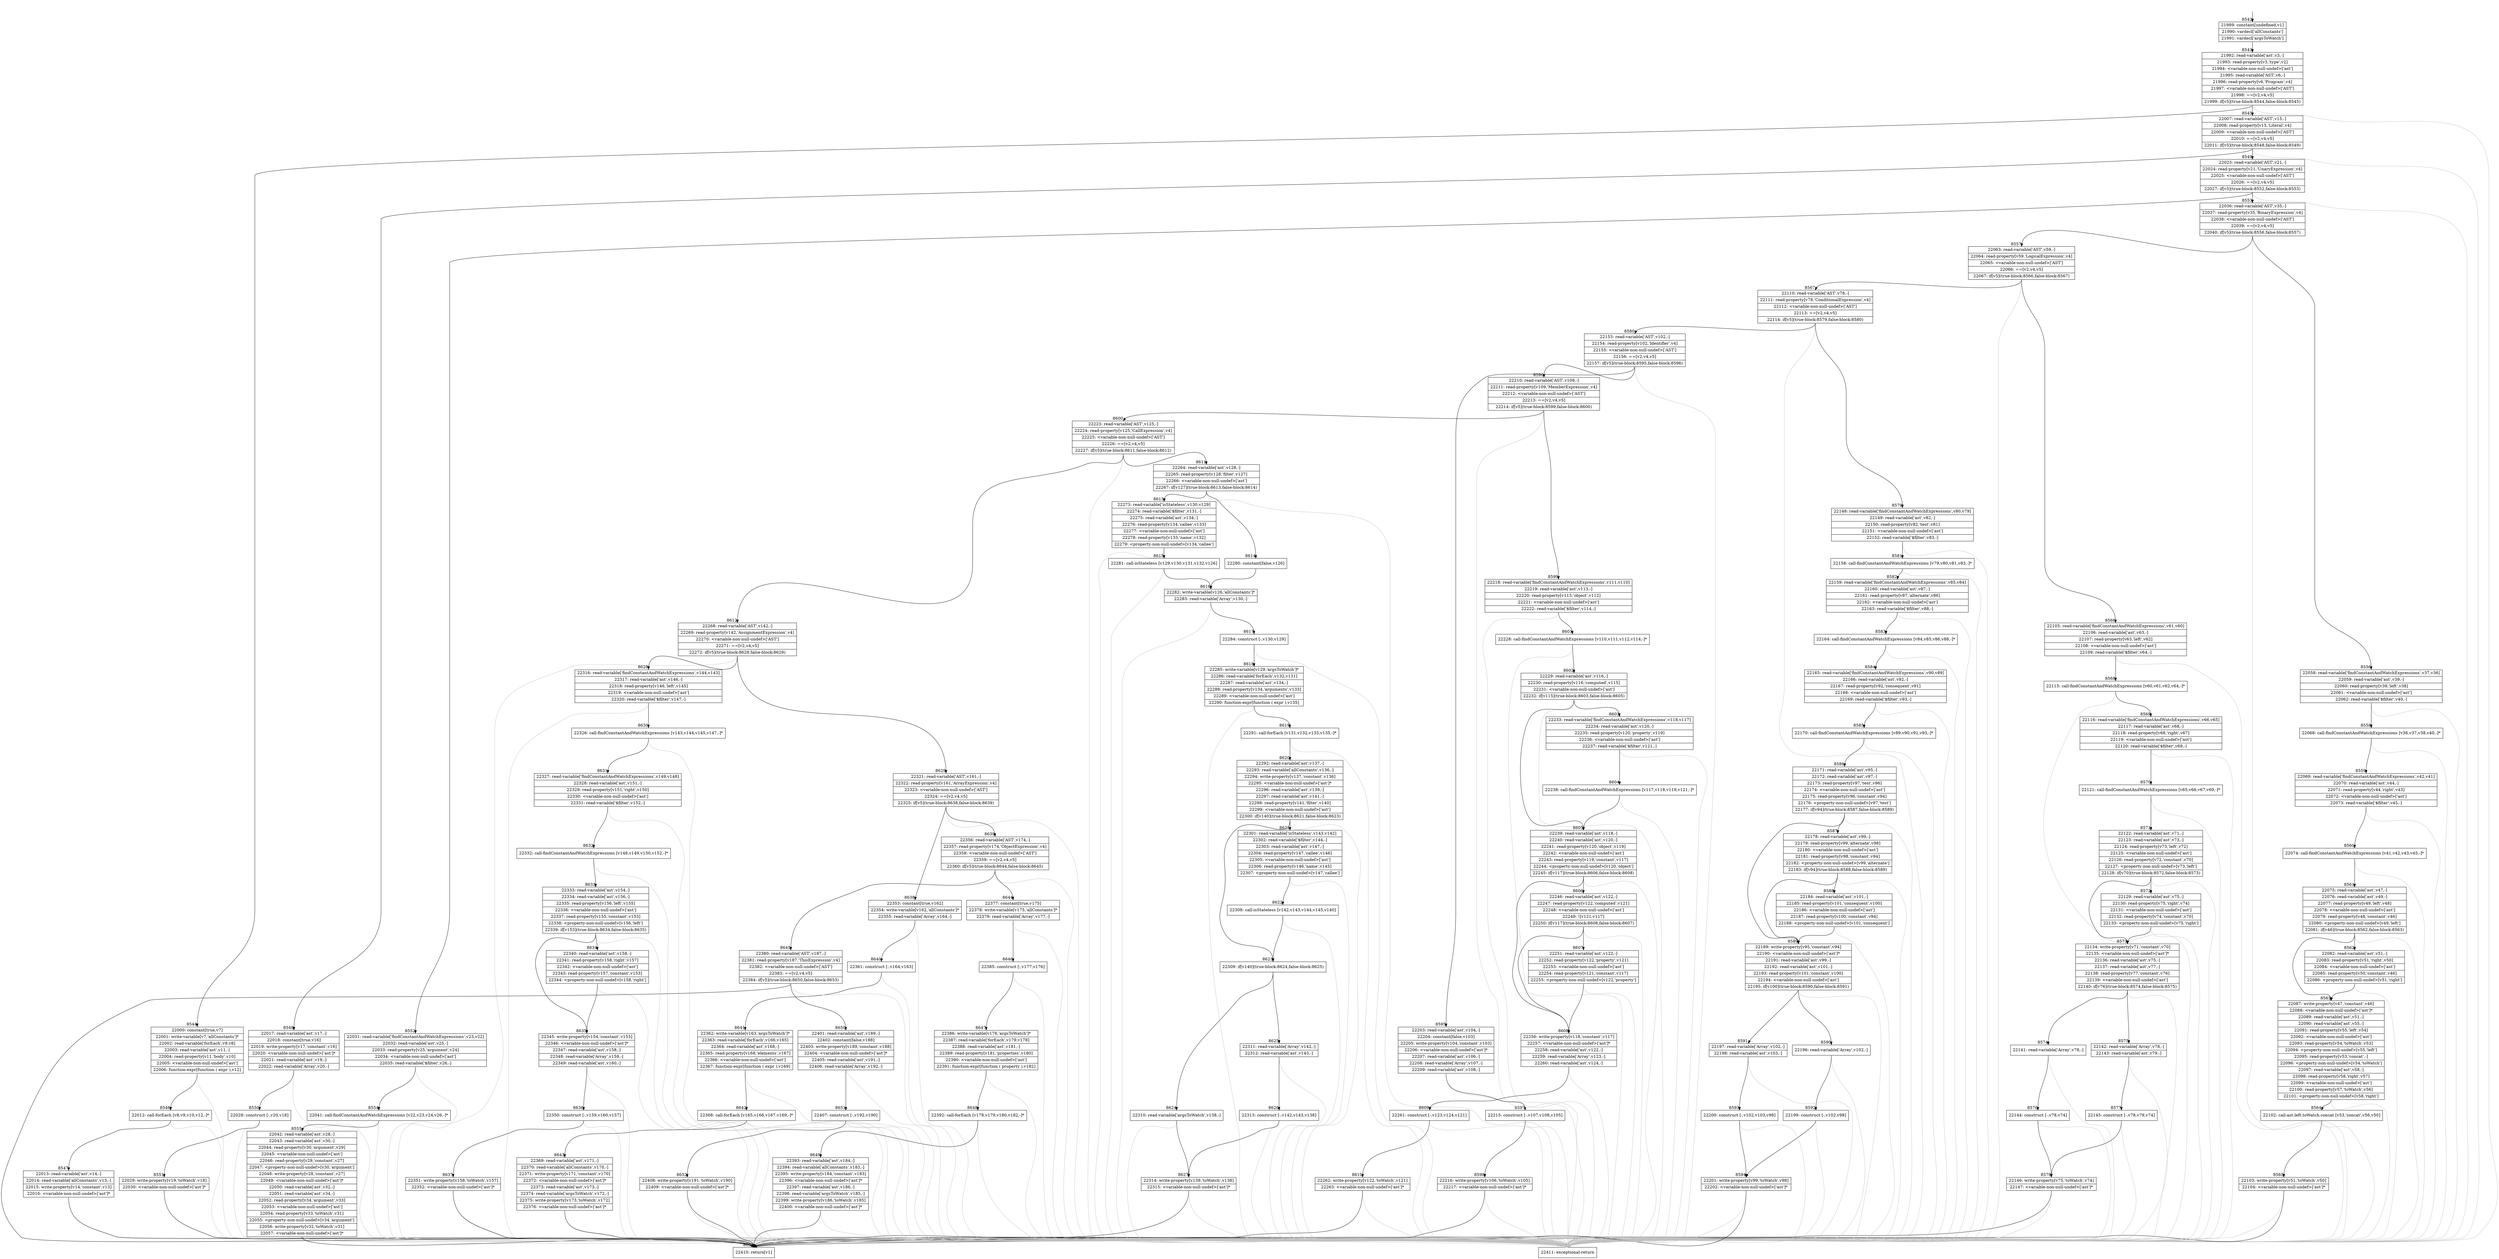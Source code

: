 digraph {
rankdir="TD"
BB_entry627[shape=none,label=""];
BB_entry627 -> BB8542 [tailport=s, headport=n, headlabel="    8542"]
BB8542 [shape=record label="{21989: constant[undefined,v1]|21990: vardecl['allConstants']|21991: vardecl['argsToWatch']}" ] 
BB8542 -> BB8543 [tailport=s, headport=n, headlabel="      8543"]
BB8543 [shape=record label="{21992: read-variable['ast',v3,-]|21993: read-property[v3,'type',v2]|21994: \<variable-non-null-undef\>['ast']|21995: read-variable['AST',v6,-]|21996: read-property[v6,'Program',v4]|21997: \<variable-non-null-undef\>['AST']|21998: ==[v2,v4,v5]|21999: if[v5](true-block:8544,false-block:8545)}" ] 
BB8543 -> BB8544 [tailport=s, headport=n, headlabel="      8544"]
BB8543 -> BB8545 [tailport=s, headport=n, headlabel="      8545"]
BB8543 -> BB8654 [tailport=s, headport=n, color=gray, headlabel="      8654"]
BB8544 [shape=record label="{22000: constant[true,v7]|22001: write-variable[v7,'allConstants']*|22002: read-variable['forEach',v9,v8]|22003: read-variable['ast',v11,-]|22004: read-property[v11,'body',v10]|22005: \<variable-non-null-undef\>['ast']|22006: function-expr[function ( expr ),v12]}" ] 
BB8544 -> BB8546 [tailport=s, headport=n, headlabel="      8546"]
BB8544 -> BB8654 [tailport=s, headport=n, color=gray]
BB8545 [shape=record label="{22007: read-variable['AST',v15,-]|22008: read-property[v15,'Literal',v4]|22009: \<variable-non-null-undef\>['AST']|22010: ==[v2,v4,v5]|22011: if[v5](true-block:8548,false-block:8549)}" ] 
BB8545 -> BB8548 [tailport=s, headport=n, headlabel="      8548"]
BB8545 -> BB8549 [tailport=s, headport=n, headlabel="      8549"]
BB8545 -> BB8654 [tailport=s, headport=n, color=gray]
BB8546 [shape=record label="{22012: call-forEach [v8,v9,v10,v12,-]*}" ] 
BB8546 -> BB8547 [tailport=s, headport=n, headlabel="      8547"]
BB8546 -> BB8654 [tailport=s, headport=n, color=gray]
BB8547 [shape=record label="{22013: read-variable['ast',v14,-]|22014: read-variable['allConstants',v13,-]|22015: write-property[v14,'constant',v13]|22016: \<variable-non-null-undef\>['ast']*}" ] 
BB8547 -> BB8653 [tailport=s, headport=n, headlabel="      8653"]
BB8547 -> BB8654 [tailport=s, headport=n, color=gray]
BB8548 [shape=record label="{22017: read-variable['ast',v17,-]|22018: constant[true,v16]|22019: write-property[v17,'constant',v16]|22020: \<variable-non-null-undef\>['ast']*|22021: read-variable['ast',v19,-]|22022: read-variable['Array',v20,-]}" ] 
BB8548 -> BB8550 [tailport=s, headport=n, headlabel="      8550"]
BB8548 -> BB8654 [tailport=s, headport=n, color=gray]
BB8549 [shape=record label="{22023: read-variable['AST',v21,-]|22024: read-property[v21,'UnaryExpression',v4]|22025: \<variable-non-null-undef\>['AST']|22026: ==[v2,v4,v5]|22027: if[v5](true-block:8552,false-block:8553)}" ] 
BB8549 -> BB8552 [tailport=s, headport=n, headlabel="      8552"]
BB8549 -> BB8553 [tailport=s, headport=n, headlabel="      8553"]
BB8549 -> BB8654 [tailport=s, headport=n, color=gray]
BB8550 [shape=record label="{22028: construct [-,v20,v18]}" ] 
BB8550 -> BB8551 [tailport=s, headport=n, headlabel="      8551"]
BB8550 -> BB8654 [tailport=s, headport=n, color=gray]
BB8551 [shape=record label="{22029: write-property[v19,'toWatch',v18]|22030: \<variable-non-null-undef\>['ast']*}" ] 
BB8551 -> BB8653 [tailport=s, headport=n]
BB8551 -> BB8654 [tailport=s, headport=n, color=gray]
BB8552 [shape=record label="{22031: read-variable['findConstantAndWatchExpressions',v23,v22]|22032: read-variable['ast',v25,-]|22033: read-property[v25,'argument',v24]|22034: \<variable-non-null-undef\>['ast']|22035: read-variable['$filter',v26,-]}" ] 
BB8552 -> BB8554 [tailport=s, headport=n, headlabel="      8554"]
BB8552 -> BB8654 [tailport=s, headport=n, color=gray]
BB8553 [shape=record label="{22036: read-variable['AST',v35,-]|22037: read-property[v35,'BinaryExpression',v4]|22038: \<variable-non-null-undef\>['AST']|22039: ==[v2,v4,v5]|22040: if[v5](true-block:8556,false-block:8557)}" ] 
BB8553 -> BB8556 [tailport=s, headport=n, headlabel="      8556"]
BB8553 -> BB8557 [tailport=s, headport=n, headlabel="      8557"]
BB8553 -> BB8654 [tailport=s, headport=n, color=gray]
BB8554 [shape=record label="{22041: call-findConstantAndWatchExpressions [v22,v23,v24,v26,-]*}" ] 
BB8554 -> BB8555 [tailport=s, headport=n, headlabel="      8555"]
BB8554 -> BB8654 [tailport=s, headport=n, color=gray]
BB8555 [shape=record label="{22042: read-variable['ast',v28,-]|22043: read-variable['ast',v30,-]|22044: read-property[v30,'argument',v29]|22045: \<variable-non-null-undef\>['ast']|22046: read-property[v29,'constant',v27]|22047: \<property-non-null-undef\>[v30,'argument']|22048: write-property[v28,'constant',v27]|22049: \<variable-non-null-undef\>['ast']*|22050: read-variable['ast',v32,-]|22051: read-variable['ast',v34,-]|22052: read-property[v34,'argument',v33]|22053: \<variable-non-null-undef\>['ast']|22054: read-property[v33,'toWatch',v31]|22055: \<property-non-null-undef\>[v34,'argument']|22056: write-property[v32,'toWatch',v31]|22057: \<variable-non-null-undef\>['ast']*}" ] 
BB8555 -> BB8653 [tailport=s, headport=n]
BB8555 -> BB8654 [tailport=s, headport=n, color=gray]
BB8556 [shape=record label="{22058: read-variable['findConstantAndWatchExpressions',v37,v36]|22059: read-variable['ast',v39,-]|22060: read-property[v39,'left',v38]|22061: \<variable-non-null-undef\>['ast']|22062: read-variable['$filter',v40,-]}" ] 
BB8556 -> BB8558 [tailport=s, headport=n, headlabel="      8558"]
BB8556 -> BB8654 [tailport=s, headport=n, color=gray]
BB8557 [shape=record label="{22063: read-variable['AST',v59,-]|22064: read-property[v59,'LogicalExpression',v4]|22065: \<variable-non-null-undef\>['AST']|22066: ==[v2,v4,v5]|22067: if[v5](true-block:8566,false-block:8567)}" ] 
BB8557 -> BB8566 [tailport=s, headport=n, headlabel="      8566"]
BB8557 -> BB8567 [tailport=s, headport=n, headlabel="      8567"]
BB8557 -> BB8654 [tailport=s, headport=n, color=gray]
BB8558 [shape=record label="{22068: call-findConstantAndWatchExpressions [v36,v37,v38,v40,-]*}" ] 
BB8558 -> BB8559 [tailport=s, headport=n, headlabel="      8559"]
BB8558 -> BB8654 [tailport=s, headport=n, color=gray]
BB8559 [shape=record label="{22069: read-variable['findConstantAndWatchExpressions',v42,v41]|22070: read-variable['ast',v44,-]|22071: read-property[v44,'right',v43]|22072: \<variable-non-null-undef\>['ast']|22073: read-variable['$filter',v45,-]}" ] 
BB8559 -> BB8560 [tailport=s, headport=n, headlabel="      8560"]
BB8559 -> BB8654 [tailport=s, headport=n, color=gray]
BB8560 [shape=record label="{22074: call-findConstantAndWatchExpressions [v41,v42,v43,v45,-]*}" ] 
BB8560 -> BB8561 [tailport=s, headport=n, headlabel="      8561"]
BB8560 -> BB8654 [tailport=s, headport=n, color=gray]
BB8561 [shape=record label="{22075: read-variable['ast',v47,-]|22076: read-variable['ast',v49,-]|22077: read-property[v49,'left',v48]|22078: \<variable-non-null-undef\>['ast']|22079: read-property[v48,'constant',v46]|22080: \<property-non-null-undef\>[v49,'left']|22081: if[v46](true-block:8562,false-block:8563)}" ] 
BB8561 -> BB8563 [tailport=s, headport=n, headlabel="      8563"]
BB8561 -> BB8562 [tailport=s, headport=n, headlabel="      8562"]
BB8561 -> BB8654 [tailport=s, headport=n, color=gray]
BB8562 [shape=record label="{22082: read-variable['ast',v51,-]|22083: read-property[v51,'right',v50]|22084: \<variable-non-null-undef\>['ast']|22085: read-property[v50,'constant',v46]|22086: \<property-non-null-undef\>[v51,'right']}" ] 
BB8562 -> BB8563 [tailport=s, headport=n]
BB8562 -> BB8654 [tailport=s, headport=n, color=gray]
BB8563 [shape=record label="{22087: write-property[v47,'constant',v46]|22088: \<variable-non-null-undef\>['ast']*|22089: read-variable['ast',v51,-]|22090: read-variable['ast',v55,-]|22091: read-property[v55,'left',v54]|22092: \<variable-non-null-undef\>['ast']|22093: read-property[v54,'toWatch',v53]|22094: \<property-non-null-undef\>[v55,'left']|22095: read-property[v53,'concat',-]|22096: \<property-non-null-undef\>[v54,'toWatch']|22097: read-variable['ast',v58,-]|22098: read-property[v58,'right',v57]|22099: \<variable-non-null-undef\>['ast']|22100: read-property[v57,'toWatch',v56]|22101: \<property-non-null-undef\>[v58,'right']}" ] 
BB8563 -> BB8564 [tailport=s, headport=n, headlabel="      8564"]
BB8563 -> BB8654 [tailport=s, headport=n, color=gray]
BB8564 [shape=record label="{22102: call-ast.left.toWatch.concat [v53,'concat',v56,v50]}" ] 
BB8564 -> BB8565 [tailport=s, headport=n, headlabel="      8565"]
BB8564 -> BB8654 [tailport=s, headport=n, color=gray]
BB8565 [shape=record label="{22103: write-property[v51,'toWatch',v50]|22104: \<variable-non-null-undef\>['ast']*}" ] 
BB8565 -> BB8653 [tailport=s, headport=n]
BB8565 -> BB8654 [tailport=s, headport=n, color=gray]
BB8566 [shape=record label="{22105: read-variable['findConstantAndWatchExpressions',v61,v60]|22106: read-variable['ast',v63,-]|22107: read-property[v63,'left',v62]|22108: \<variable-non-null-undef\>['ast']|22109: read-variable['$filter',v64,-]}" ] 
BB8566 -> BB8568 [tailport=s, headport=n, headlabel="      8568"]
BB8566 -> BB8654 [tailport=s, headport=n, color=gray]
BB8567 [shape=record label="{22110: read-variable['AST',v78,-]|22111: read-property[v78,'ConditionalExpression',v4]|22112: \<variable-non-null-undef\>['AST']|22113: ==[v2,v4,v5]|22114: if[v5](true-block:8579,false-block:8580)}" ] 
BB8567 -> BB8579 [tailport=s, headport=n, headlabel="      8579"]
BB8567 -> BB8580 [tailport=s, headport=n, headlabel="      8580"]
BB8567 -> BB8654 [tailport=s, headport=n, color=gray]
BB8568 [shape=record label="{22115: call-findConstantAndWatchExpressions [v60,v61,v62,v64,-]*}" ] 
BB8568 -> BB8569 [tailport=s, headport=n, headlabel="      8569"]
BB8568 -> BB8654 [tailport=s, headport=n, color=gray]
BB8569 [shape=record label="{22116: read-variable['findConstantAndWatchExpressions',v66,v65]|22117: read-variable['ast',v68,-]|22118: read-property[v68,'right',v67]|22119: \<variable-non-null-undef\>['ast']|22120: read-variable['$filter',v69,-]}" ] 
BB8569 -> BB8570 [tailport=s, headport=n, headlabel="      8570"]
BB8569 -> BB8654 [tailport=s, headport=n, color=gray]
BB8570 [shape=record label="{22121: call-findConstantAndWatchExpressions [v65,v66,v67,v69,-]*}" ] 
BB8570 -> BB8571 [tailport=s, headport=n, headlabel="      8571"]
BB8570 -> BB8654 [tailport=s, headport=n, color=gray]
BB8571 [shape=record label="{22122: read-variable['ast',v71,-]|22123: read-variable['ast',v73,-]|22124: read-property[v73,'left',v72]|22125: \<variable-non-null-undef\>['ast']|22126: read-property[v72,'constant',v70]|22127: \<property-non-null-undef\>[v73,'left']|22128: if[v70](true-block:8572,false-block:8573)}" ] 
BB8571 -> BB8573 [tailport=s, headport=n, headlabel="      8573"]
BB8571 -> BB8572 [tailport=s, headport=n, headlabel="      8572"]
BB8571 -> BB8654 [tailport=s, headport=n, color=gray]
BB8572 [shape=record label="{22129: read-variable['ast',v75,-]|22130: read-property[v75,'right',v74]|22131: \<variable-non-null-undef\>['ast']|22132: read-property[v74,'constant',v70]|22133: \<property-non-null-undef\>[v75,'right']}" ] 
BB8572 -> BB8573 [tailport=s, headport=n]
BB8572 -> BB8654 [tailport=s, headport=n, color=gray]
BB8573 [shape=record label="{22134: write-property[v71,'constant',v70]|22135: \<variable-non-null-undef\>['ast']*|22136: read-variable['ast',v75,-]|22137: read-variable['ast',v77,-]|22138: read-property[v77,'constant',v76]|22139: \<variable-non-null-undef\>['ast']|22140: if[v76](true-block:8574,false-block:8575)}" ] 
BB8573 -> BB8574 [tailport=s, headport=n, headlabel="      8574"]
BB8573 -> BB8575 [tailport=s, headport=n, headlabel="      8575"]
BB8573 -> BB8654 [tailport=s, headport=n, color=gray]
BB8574 [shape=record label="{22141: read-variable['Array',v78,-]}" ] 
BB8574 -> BB8576 [tailport=s, headport=n, headlabel="      8576"]
BB8574 -> BB8654 [tailport=s, headport=n, color=gray]
BB8575 [shape=record label="{22142: read-variable['Array',v78,-]|22143: read-variable['ast',v79,-]}" ] 
BB8575 -> BB8577 [tailport=s, headport=n, headlabel="      8577"]
BB8575 -> BB8654 [tailport=s, headport=n, color=gray]
BB8576 [shape=record label="{22144: construct [-,v78,v74]}" ] 
BB8576 -> BB8578 [tailport=s, headport=n, headlabel="      8578"]
BB8576 -> BB8654 [tailport=s, headport=n, color=gray]
BB8577 [shape=record label="{22145: construct [-,v78,v79,v74]}" ] 
BB8577 -> BB8578 [tailport=s, headport=n]
BB8577 -> BB8654 [tailport=s, headport=n, color=gray]
BB8578 [shape=record label="{22146: write-property[v75,'toWatch',v74]|22147: \<variable-non-null-undef\>['ast']*}" ] 
BB8578 -> BB8653 [tailport=s, headport=n]
BB8578 -> BB8654 [tailport=s, headport=n, color=gray]
BB8579 [shape=record label="{22148: read-variable['findConstantAndWatchExpressions',v80,v79]|22149: read-variable['ast',v82,-]|22150: read-property[v82,'test',v81]|22151: \<variable-non-null-undef\>['ast']|22152: read-variable['$filter',v83,-]}" ] 
BB8579 -> BB8581 [tailport=s, headport=n, headlabel="      8581"]
BB8579 -> BB8654 [tailport=s, headport=n, color=gray]
BB8580 [shape=record label="{22153: read-variable['AST',v102,-]|22154: read-property[v102,'Identifier',v4]|22155: \<variable-non-null-undef\>['AST']|22156: ==[v2,v4,v5]|22157: if[v5](true-block:8595,false-block:8596)}" ] 
BB8580 -> BB8595 [tailport=s, headport=n, headlabel="      8595"]
BB8580 -> BB8596 [tailport=s, headport=n, headlabel="      8596"]
BB8580 -> BB8654 [tailport=s, headport=n, color=gray]
BB8581 [shape=record label="{22158: call-findConstantAndWatchExpressions [v79,v80,v81,v83,-]*}" ] 
BB8581 -> BB8582 [tailport=s, headport=n, headlabel="      8582"]
BB8581 -> BB8654 [tailport=s, headport=n, color=gray]
BB8582 [shape=record label="{22159: read-variable['findConstantAndWatchExpressions',v85,v84]|22160: read-variable['ast',v87,-]|22161: read-property[v87,'alternate',v86]|22162: \<variable-non-null-undef\>['ast']|22163: read-variable['$filter',v88,-]}" ] 
BB8582 -> BB8583 [tailport=s, headport=n, headlabel="      8583"]
BB8582 -> BB8654 [tailport=s, headport=n, color=gray]
BB8583 [shape=record label="{22164: call-findConstantAndWatchExpressions [v84,v85,v86,v88,-]*}" ] 
BB8583 -> BB8584 [tailport=s, headport=n, headlabel="      8584"]
BB8583 -> BB8654 [tailport=s, headport=n, color=gray]
BB8584 [shape=record label="{22165: read-variable['findConstantAndWatchExpressions',v90,v89]|22166: read-variable['ast',v92,-]|22167: read-property[v92,'consequent',v91]|22168: \<variable-non-null-undef\>['ast']|22169: read-variable['$filter',v93,-]}" ] 
BB8584 -> BB8585 [tailport=s, headport=n, headlabel="      8585"]
BB8584 -> BB8654 [tailport=s, headport=n, color=gray]
BB8585 [shape=record label="{22170: call-findConstantAndWatchExpressions [v89,v90,v91,v93,-]*}" ] 
BB8585 -> BB8586 [tailport=s, headport=n, headlabel="      8586"]
BB8585 -> BB8654 [tailport=s, headport=n, color=gray]
BB8586 [shape=record label="{22171: read-variable['ast',v95,-]|22172: read-variable['ast',v97,-]|22173: read-property[v97,'test',v96]|22174: \<variable-non-null-undef\>['ast']|22175: read-property[v96,'constant',v94]|22176: \<property-non-null-undef\>[v97,'test']|22177: if[v94](true-block:8587,false-block:8589)}" ] 
BB8586 -> BB8589 [tailport=s, headport=n, headlabel="      8589"]
BB8586 -> BB8587 [tailport=s, headport=n, headlabel="      8587"]
BB8586 -> BB8654 [tailport=s, headport=n, color=gray]
BB8587 [shape=record label="{22178: read-variable['ast',v99,-]|22179: read-property[v99,'alternate',v98]|22180: \<variable-non-null-undef\>['ast']|22181: read-property[v98,'constant',v94]|22182: \<property-non-null-undef\>[v99,'alternate']|22183: if[v94](true-block:8588,false-block:8589)}" ] 
BB8587 -> BB8589 [tailport=s, headport=n]
BB8587 -> BB8588 [tailport=s, headport=n, headlabel="      8588"]
BB8587 -> BB8654 [tailport=s, headport=n, color=gray]
BB8588 [shape=record label="{22184: read-variable['ast',v101,-]|22185: read-property[v101,'consequent',v100]|22186: \<variable-non-null-undef\>['ast']|22187: read-property[v100,'constant',v94]|22188: \<property-non-null-undef\>[v101,'consequent']}" ] 
BB8588 -> BB8589 [tailport=s, headport=n]
BB8588 -> BB8654 [tailport=s, headport=n, color=gray]
BB8589 [shape=record label="{22189: write-property[v95,'constant',v94]|22190: \<variable-non-null-undef\>['ast']*|22191: read-variable['ast',v99,-]|22192: read-variable['ast',v101,-]|22193: read-property[v101,'constant',v100]|22194: \<variable-non-null-undef\>['ast']|22195: if[v100](true-block:8590,false-block:8591)}" ] 
BB8589 -> BB8590 [tailport=s, headport=n, headlabel="      8590"]
BB8589 -> BB8591 [tailport=s, headport=n, headlabel="      8591"]
BB8589 -> BB8654 [tailport=s, headport=n, color=gray]
BB8590 [shape=record label="{22196: read-variable['Array',v102,-]}" ] 
BB8590 -> BB8592 [tailport=s, headport=n, headlabel="      8592"]
BB8590 -> BB8654 [tailport=s, headport=n, color=gray]
BB8591 [shape=record label="{22197: read-variable['Array',v102,-]|22198: read-variable['ast',v103,-]}" ] 
BB8591 -> BB8593 [tailport=s, headport=n, headlabel="      8593"]
BB8591 -> BB8654 [tailport=s, headport=n, color=gray]
BB8592 [shape=record label="{22199: construct [-,v102,v98]}" ] 
BB8592 -> BB8594 [tailport=s, headport=n, headlabel="      8594"]
BB8592 -> BB8654 [tailport=s, headport=n, color=gray]
BB8593 [shape=record label="{22200: construct [-,v102,v103,v98]}" ] 
BB8593 -> BB8594 [tailport=s, headport=n]
BB8593 -> BB8654 [tailport=s, headport=n, color=gray]
BB8594 [shape=record label="{22201: write-property[v99,'toWatch',v98]|22202: \<variable-non-null-undef\>['ast']*}" ] 
BB8594 -> BB8653 [tailport=s, headport=n]
BB8594 -> BB8654 [tailport=s, headport=n, color=gray]
BB8595 [shape=record label="{22203: read-variable['ast',v104,-]|22204: constant[false,v103]|22205: write-property[v104,'constant',v103]|22206: \<variable-non-null-undef\>['ast']*|22207: read-variable['ast',v106,-]|22208: read-variable['Array',v107,-]|22209: read-variable['ast',v108,-]}" ] 
BB8595 -> BB8597 [tailport=s, headport=n, headlabel="      8597"]
BB8595 -> BB8654 [tailport=s, headport=n, color=gray]
BB8596 [shape=record label="{22210: read-variable['AST',v109,-]|22211: read-property[v109,'MemberExpression',v4]|22212: \<variable-non-null-undef\>['AST']|22213: ==[v2,v4,v5]|22214: if[v5](true-block:8599,false-block:8600)}" ] 
BB8596 -> BB8599 [tailport=s, headport=n, headlabel="      8599"]
BB8596 -> BB8600 [tailport=s, headport=n, headlabel="      8600"]
BB8596 -> BB8654 [tailport=s, headport=n, color=gray]
BB8597 [shape=record label="{22215: construct [-,v107,v108,v105]}" ] 
BB8597 -> BB8598 [tailport=s, headport=n, headlabel="      8598"]
BB8597 -> BB8654 [tailport=s, headport=n, color=gray]
BB8598 [shape=record label="{22216: write-property[v106,'toWatch',v105]|22217: \<variable-non-null-undef\>['ast']*}" ] 
BB8598 -> BB8653 [tailport=s, headport=n]
BB8598 -> BB8654 [tailport=s, headport=n, color=gray]
BB8599 [shape=record label="{22218: read-variable['findConstantAndWatchExpressions',v111,v110]|22219: read-variable['ast',v113,-]|22220: read-property[v113,'object',v112]|22221: \<variable-non-null-undef\>['ast']|22222: read-variable['$filter',v114,-]}" ] 
BB8599 -> BB8601 [tailport=s, headport=n, headlabel="      8601"]
BB8599 -> BB8654 [tailport=s, headport=n, color=gray]
BB8600 [shape=record label="{22223: read-variable['AST',v125,-]|22224: read-property[v125,'CallExpression',v4]|22225: \<variable-non-null-undef\>['AST']|22226: ==[v2,v4,v5]|22227: if[v5](true-block:8611,false-block:8612)}" ] 
BB8600 -> BB8611 [tailport=s, headport=n, headlabel="      8611"]
BB8600 -> BB8612 [tailport=s, headport=n, headlabel="      8612"]
BB8600 -> BB8654 [tailport=s, headport=n, color=gray]
BB8601 [shape=record label="{22228: call-findConstantAndWatchExpressions [v110,v111,v112,v114,-]*}" ] 
BB8601 -> BB8602 [tailport=s, headport=n, headlabel="      8602"]
BB8601 -> BB8654 [tailport=s, headport=n, color=gray]
BB8602 [shape=record label="{22229: read-variable['ast',v116,-]|22230: read-property[v116,'computed',v115]|22231: \<variable-non-null-undef\>['ast']|22232: if[v115](true-block:8603,false-block:8605)}" ] 
BB8602 -> BB8603 [tailport=s, headport=n, headlabel="      8603"]
BB8602 -> BB8605 [tailport=s, headport=n, headlabel="      8605"]
BB8602 -> BB8654 [tailport=s, headport=n, color=gray]
BB8603 [shape=record label="{22233: read-variable['findConstantAndWatchExpressions',v118,v117]|22234: read-variable['ast',v120,-]|22235: read-property[v120,'property',v119]|22236: \<variable-non-null-undef\>['ast']|22237: read-variable['$filter',v121,-]}" ] 
BB8603 -> BB8604 [tailport=s, headport=n, headlabel="      8604"]
BB8603 -> BB8654 [tailport=s, headport=n, color=gray]
BB8604 [shape=record label="{22238: call-findConstantAndWatchExpressions [v117,v118,v119,v121,-]*}" ] 
BB8604 -> BB8605 [tailport=s, headport=n]
BB8604 -> BB8654 [tailport=s, headport=n, color=gray]
BB8605 [shape=record label="{22239: read-variable['ast',v118,-]|22240: read-variable['ast',v120,-]|22241: read-property[v120,'object',v119]|22242: \<variable-non-null-undef\>['ast']|22243: read-property[v119,'constant',v117]|22244: \<property-non-null-undef\>[v120,'object']|22245: if[v117](true-block:8606,false-block:8608)}" ] 
BB8605 -> BB8608 [tailport=s, headport=n, headlabel="      8608"]
BB8605 -> BB8606 [tailport=s, headport=n, headlabel="      8606"]
BB8605 -> BB8654 [tailport=s, headport=n, color=gray]
BB8606 [shape=record label="{22246: read-variable['ast',v122,-]|22247: read-property[v122,'computed',v121]|22248: \<variable-non-null-undef\>['ast']|22249: ![v121,v117]|22250: if[v117](true-block:8608,false-block:8607)}" ] 
BB8606 -> BB8608 [tailport=s, headport=n]
BB8606 -> BB8607 [tailport=s, headport=n, headlabel="      8607"]
BB8606 -> BB8654 [tailport=s, headport=n, color=gray]
BB8607 [shape=record label="{22251: read-variable['ast',v122,-]|22252: read-property[v122,'property',v121]|22253: \<variable-non-null-undef\>['ast']|22254: read-property[v121,'constant',v117]|22255: \<property-non-null-undef\>[v122,'property']}" ] 
BB8607 -> BB8608 [tailport=s, headport=n]
BB8607 -> BB8654 [tailport=s, headport=n, color=gray]
BB8608 [shape=record label="{22256: write-property[v118,'constant',v117]|22257: \<variable-non-null-undef\>['ast']*|22258: read-variable['ast',v122,-]|22259: read-variable['Array',v123,-]|22260: read-variable['ast',v124,-]}" ] 
BB8608 -> BB8609 [tailport=s, headport=n, headlabel="      8609"]
BB8608 -> BB8654 [tailport=s, headport=n, color=gray]
BB8609 [shape=record label="{22261: construct [-,v123,v124,v121]}" ] 
BB8609 -> BB8610 [tailport=s, headport=n, headlabel="      8610"]
BB8609 -> BB8654 [tailport=s, headport=n, color=gray]
BB8610 [shape=record label="{22262: write-property[v122,'toWatch',v121]|22263: \<variable-non-null-undef\>['ast']*}" ] 
BB8610 -> BB8653 [tailport=s, headport=n]
BB8610 -> BB8654 [tailport=s, headport=n, color=gray]
BB8611 [shape=record label="{22264: read-variable['ast',v128,-]|22265: read-property[v128,'filter',v127]|22266: \<variable-non-null-undef\>['ast']|22267: if[v127](true-block:8613,false-block:8614)}" ] 
BB8611 -> BB8613 [tailport=s, headport=n, headlabel="      8613"]
BB8611 -> BB8614 [tailport=s, headport=n, headlabel="      8614"]
BB8611 -> BB8654 [tailport=s, headport=n, color=gray]
BB8612 [shape=record label="{22268: read-variable['AST',v142,-]|22269: read-property[v142,'AssignmentExpression',v4]|22270: \<variable-non-null-undef\>['AST']|22271: ==[v2,v4,v5]|22272: if[v5](true-block:8628,false-block:8629)}" ] 
BB8612 -> BB8628 [tailport=s, headport=n, headlabel="      8628"]
BB8612 -> BB8629 [tailport=s, headport=n, headlabel="      8629"]
BB8612 -> BB8654 [tailport=s, headport=n, color=gray]
BB8613 [shape=record label="{22273: read-variable['isStateless',v130,v129]|22274: read-variable['$filter',v131,-]|22275: read-variable['ast',v134,-]|22276: read-property[v134,'callee',v133]|22277: \<variable-non-null-undef\>['ast']|22278: read-property[v133,'name',v132]|22279: \<property-non-null-undef\>[v134,'callee']}" ] 
BB8613 -> BB8615 [tailport=s, headport=n, headlabel="      8615"]
BB8613 -> BB8654 [tailport=s, headport=n, color=gray]
BB8614 [shape=record label="{22280: constant[false,v126]}" ] 
BB8614 -> BB8616 [tailport=s, headport=n, headlabel="      8616"]
BB8615 [shape=record label="{22281: call-isStateless [v129,v130,v131,v132,v126]}" ] 
BB8615 -> BB8616 [tailport=s, headport=n]
BB8615 -> BB8654 [tailport=s, headport=n, color=gray]
BB8616 [shape=record label="{22282: write-variable[v126,'allConstants']*|22283: read-variable['Array',v130,-]}" ] 
BB8616 -> BB8617 [tailport=s, headport=n, headlabel="      8617"]
BB8616 -> BB8654 [tailport=s, headport=n, color=gray]
BB8617 [shape=record label="{22284: construct [-,v130,v129]}" ] 
BB8617 -> BB8618 [tailport=s, headport=n, headlabel="      8618"]
BB8617 -> BB8654 [tailport=s, headport=n, color=gray]
BB8618 [shape=record label="{22285: write-variable[v129,'argsToWatch']*|22286: read-variable['forEach',v132,v131]|22287: read-variable['ast',v134,-]|22288: read-property[v134,'arguments',v133]|22289: \<variable-non-null-undef\>['ast']|22290: function-expr[function ( expr ),v135]}" ] 
BB8618 -> BB8619 [tailport=s, headport=n, headlabel="      8619"]
BB8618 -> BB8654 [tailport=s, headport=n, color=gray]
BB8619 [shape=record label="{22291: call-forEach [v131,v132,v133,v135,-]*}" ] 
BB8619 -> BB8620 [tailport=s, headport=n, headlabel="      8620"]
BB8619 -> BB8654 [tailport=s, headport=n, color=gray]
BB8620 [shape=record label="{22292: read-variable['ast',v137,-]|22293: read-variable['allConstants',v136,-]|22294: write-property[v137,'constant',v136]|22295: \<variable-non-null-undef\>['ast']*|22296: read-variable['ast',v139,-]|22297: read-variable['ast',v141,-]|22298: read-property[v141,'filter',v140]|22299: \<variable-non-null-undef\>['ast']|22300: if[v140](true-block:8621,false-block:8623)}" ] 
BB8620 -> BB8623 [tailport=s, headport=n, headlabel="      8623"]
BB8620 -> BB8621 [tailport=s, headport=n, headlabel="      8621"]
BB8620 -> BB8654 [tailport=s, headport=n, color=gray]
BB8621 [shape=record label="{22301: read-variable['isStateless',v143,v142]|22302: read-variable['$filter',v144,-]|22303: read-variable['ast',v147,-]|22304: read-property[v147,'callee',v146]|22305: \<variable-non-null-undef\>['ast']|22306: read-property[v146,'name',v145]|22307: \<property-non-null-undef\>[v147,'callee']}" ] 
BB8621 -> BB8622 [tailport=s, headport=n, headlabel="      8622"]
BB8621 -> BB8654 [tailport=s, headport=n, color=gray]
BB8622 [shape=record label="{22308: call-isStateless [v142,v143,v144,v145,v140]}" ] 
BB8622 -> BB8623 [tailport=s, headport=n]
BB8622 -> BB8654 [tailport=s, headport=n, color=gray]
BB8623 [shape=record label="{22309: if[v140](true-block:8624,false-block:8625)}" ] 
BB8623 -> BB8624 [tailport=s, headport=n, headlabel="      8624"]
BB8623 -> BB8625 [tailport=s, headport=n, headlabel="      8625"]
BB8624 [shape=record label="{22310: read-variable['argsToWatch',v138,-]}" ] 
BB8624 -> BB8627 [tailport=s, headport=n, headlabel="      8627"]
BB8624 -> BB8654 [tailport=s, headport=n, color=gray]
BB8625 [shape=record label="{22311: read-variable['Array',v142,-]|22312: read-variable['ast',v143,-]}" ] 
BB8625 -> BB8626 [tailport=s, headport=n, headlabel="      8626"]
BB8625 -> BB8654 [tailport=s, headport=n, color=gray]
BB8626 [shape=record label="{22313: construct [-,v142,v143,v138]}" ] 
BB8626 -> BB8627 [tailport=s, headport=n]
BB8626 -> BB8654 [tailport=s, headport=n, color=gray]
BB8627 [shape=record label="{22314: write-property[v139,'toWatch',v138]|22315: \<variable-non-null-undef\>['ast']*}" ] 
BB8627 -> BB8653 [tailport=s, headport=n]
BB8627 -> BB8654 [tailport=s, headport=n, color=gray]
BB8628 [shape=record label="{22316: read-variable['findConstantAndWatchExpressions',v144,v143]|22317: read-variable['ast',v146,-]|22318: read-property[v146,'left',v145]|22319: \<variable-non-null-undef\>['ast']|22320: read-variable['$filter',v147,-]}" ] 
BB8628 -> BB8630 [tailport=s, headport=n, headlabel="      8630"]
BB8628 -> BB8654 [tailport=s, headport=n, color=gray]
BB8629 [shape=record label="{22321: read-variable['AST',v161,-]|22322: read-property[v161,'ArrayExpression',v4]|22323: \<variable-non-null-undef\>['AST']|22324: ==[v2,v4,v5]|22325: if[v5](true-block:8638,false-block:8639)}" ] 
BB8629 -> BB8638 [tailport=s, headport=n, headlabel="      8638"]
BB8629 -> BB8639 [tailport=s, headport=n, headlabel="      8639"]
BB8629 -> BB8654 [tailport=s, headport=n, color=gray]
BB8630 [shape=record label="{22326: call-findConstantAndWatchExpressions [v143,v144,v145,v147,-]*}" ] 
BB8630 -> BB8631 [tailport=s, headport=n, headlabel="      8631"]
BB8630 -> BB8654 [tailport=s, headport=n, color=gray]
BB8631 [shape=record label="{22327: read-variable['findConstantAndWatchExpressions',v149,v148]|22328: read-variable['ast',v151,-]|22329: read-property[v151,'right',v150]|22330: \<variable-non-null-undef\>['ast']|22331: read-variable['$filter',v152,-]}" ] 
BB8631 -> BB8632 [tailport=s, headport=n, headlabel="      8632"]
BB8631 -> BB8654 [tailport=s, headport=n, color=gray]
BB8632 [shape=record label="{22332: call-findConstantAndWatchExpressions [v148,v149,v150,v152,-]*}" ] 
BB8632 -> BB8633 [tailport=s, headport=n, headlabel="      8633"]
BB8632 -> BB8654 [tailport=s, headport=n, color=gray]
BB8633 [shape=record label="{22333: read-variable['ast',v154,-]|22334: read-variable['ast',v156,-]|22335: read-property[v156,'left',v155]|22336: \<variable-non-null-undef\>['ast']|22337: read-property[v155,'constant',v153]|22338: \<property-non-null-undef\>[v156,'left']|22339: if[v153](true-block:8634,false-block:8635)}" ] 
BB8633 -> BB8635 [tailport=s, headport=n, headlabel="      8635"]
BB8633 -> BB8634 [tailport=s, headport=n, headlabel="      8634"]
BB8633 -> BB8654 [tailport=s, headport=n, color=gray]
BB8634 [shape=record label="{22340: read-variable['ast',v158,-]|22341: read-property[v158,'right',v157]|22342: \<variable-non-null-undef\>['ast']|22343: read-property[v157,'constant',v153]|22344: \<property-non-null-undef\>[v158,'right']}" ] 
BB8634 -> BB8635 [tailport=s, headport=n]
BB8634 -> BB8654 [tailport=s, headport=n, color=gray]
BB8635 [shape=record label="{22345: write-property[v154,'constant',v153]|22346: \<variable-non-null-undef\>['ast']*|22347: read-variable['ast',v158,-]|22348: read-variable['Array',v159,-]|22349: read-variable['ast',v160,-]}" ] 
BB8635 -> BB8636 [tailport=s, headport=n, headlabel="      8636"]
BB8635 -> BB8654 [tailport=s, headport=n, color=gray]
BB8636 [shape=record label="{22350: construct [-,v159,v160,v157]}" ] 
BB8636 -> BB8637 [tailport=s, headport=n, headlabel="      8637"]
BB8636 -> BB8654 [tailport=s, headport=n, color=gray]
BB8637 [shape=record label="{22351: write-property[v158,'toWatch',v157]|22352: \<variable-non-null-undef\>['ast']*}" ] 
BB8637 -> BB8653 [tailport=s, headport=n]
BB8637 -> BB8654 [tailport=s, headport=n, color=gray]
BB8638 [shape=record label="{22353: constant[true,v162]|22354: write-variable[v162,'allConstants']*|22355: read-variable['Array',v164,-]}" ] 
BB8638 -> BB8640 [tailport=s, headport=n, headlabel="      8640"]
BB8638 -> BB8654 [tailport=s, headport=n, color=gray]
BB8639 [shape=record label="{22356: read-variable['AST',v174,-]|22357: read-property[v174,'ObjectExpression',v4]|22358: \<variable-non-null-undef\>['AST']|22359: ==[v2,v4,v5]|22360: if[v5](true-block:8644,false-block:8645)}" ] 
BB8639 -> BB8644 [tailport=s, headport=n, headlabel="      8644"]
BB8639 -> BB8645 [tailport=s, headport=n, headlabel="      8645"]
BB8639 -> BB8654 [tailport=s, headport=n, color=gray]
BB8640 [shape=record label="{22361: construct [-,v164,v163]}" ] 
BB8640 -> BB8641 [tailport=s, headport=n, headlabel="      8641"]
BB8640 -> BB8654 [tailport=s, headport=n, color=gray]
BB8641 [shape=record label="{22362: write-variable[v163,'argsToWatch']*|22363: read-variable['forEach',v166,v165]|22364: read-variable['ast',v168,-]|22365: read-property[v168,'elements',v167]|22366: \<variable-non-null-undef\>['ast']|22367: function-expr[function ( expr ),v169]}" ] 
BB8641 -> BB8642 [tailport=s, headport=n, headlabel="      8642"]
BB8641 -> BB8654 [tailport=s, headport=n, color=gray]
BB8642 [shape=record label="{22368: call-forEach [v165,v166,v167,v169,-]*}" ] 
BB8642 -> BB8643 [tailport=s, headport=n, headlabel="      8643"]
BB8642 -> BB8654 [tailport=s, headport=n, color=gray]
BB8643 [shape=record label="{22369: read-variable['ast',v171,-]|22370: read-variable['allConstants',v170,-]|22371: write-property[v171,'constant',v170]|22372: \<variable-non-null-undef\>['ast']*|22373: read-variable['ast',v173,-]|22374: read-variable['argsToWatch',v172,-]|22375: write-property[v173,'toWatch',v172]|22376: \<variable-non-null-undef\>['ast']*}" ] 
BB8643 -> BB8653 [tailport=s, headport=n]
BB8643 -> BB8654 [tailport=s, headport=n, color=gray]
BB8644 [shape=record label="{22377: constant[true,v175]|22378: write-variable[v175,'allConstants']*|22379: read-variable['Array',v177,-]}" ] 
BB8644 -> BB8646 [tailport=s, headport=n, headlabel="      8646"]
BB8644 -> BB8654 [tailport=s, headport=n, color=gray]
BB8645 [shape=record label="{22380: read-variable['AST',v187,-]|22381: read-property[v187,'ThisExpression',v4]|22382: \<variable-non-null-undef\>['AST']|22383: ==[v2,v4,v5]|22384: if[v5](true-block:8650,false-block:8653)}" ] 
BB8645 -> BB8650 [tailport=s, headport=n, headlabel="      8650"]
BB8645 -> BB8653 [tailport=s, headport=n]
BB8645 -> BB8654 [tailport=s, headport=n, color=gray]
BB8646 [shape=record label="{22385: construct [-,v177,v176]}" ] 
BB8646 -> BB8647 [tailport=s, headport=n, headlabel="      8647"]
BB8646 -> BB8654 [tailport=s, headport=n, color=gray]
BB8647 [shape=record label="{22386: write-variable[v176,'argsToWatch']*|22387: read-variable['forEach',v179,v178]|22388: read-variable['ast',v181,-]|22389: read-property[v181,'properties',v180]|22390: \<variable-non-null-undef\>['ast']|22391: function-expr[function ( property ),v182]}" ] 
BB8647 -> BB8648 [tailport=s, headport=n, headlabel="      8648"]
BB8647 -> BB8654 [tailport=s, headport=n, color=gray]
BB8648 [shape=record label="{22392: call-forEach [v178,v179,v180,v182,-]*}" ] 
BB8648 -> BB8649 [tailport=s, headport=n, headlabel="      8649"]
BB8648 -> BB8654 [tailport=s, headport=n, color=gray]
BB8649 [shape=record label="{22393: read-variable['ast',v184,-]|22394: read-variable['allConstants',v183,-]|22395: write-property[v184,'constant',v183]|22396: \<variable-non-null-undef\>['ast']*|22397: read-variable['ast',v186,-]|22398: read-variable['argsToWatch',v185,-]|22399: write-property[v186,'toWatch',v185]|22400: \<variable-non-null-undef\>['ast']*}" ] 
BB8649 -> BB8653 [tailport=s, headport=n]
BB8649 -> BB8654 [tailport=s, headport=n, color=gray]
BB8650 [shape=record label="{22401: read-variable['ast',v189,-]|22402: constant[false,v188]|22403: write-property[v189,'constant',v188]|22404: \<variable-non-null-undef\>['ast']*|22405: read-variable['ast',v191,-]|22406: read-variable['Array',v192,-]}" ] 
BB8650 -> BB8651 [tailport=s, headport=n, headlabel="      8651"]
BB8650 -> BB8654 [tailport=s, headport=n, color=gray]
BB8651 [shape=record label="{22407: construct [-,v192,v190]}" ] 
BB8651 -> BB8652 [tailport=s, headport=n, headlabel="      8652"]
BB8651 -> BB8654 [tailport=s, headport=n, color=gray]
BB8652 [shape=record label="{22408: write-property[v191,'toWatch',v190]|22409: \<variable-non-null-undef\>['ast']*}" ] 
BB8652 -> BB8653 [tailport=s, headport=n]
BB8652 -> BB8654 [tailport=s, headport=n, color=gray]
BB8653 [shape=record label="{22410: return[v1]}" ] 
BB8654 [shape=record label="{22411: exceptional-return}" ] 
//#$~ 13060
}
